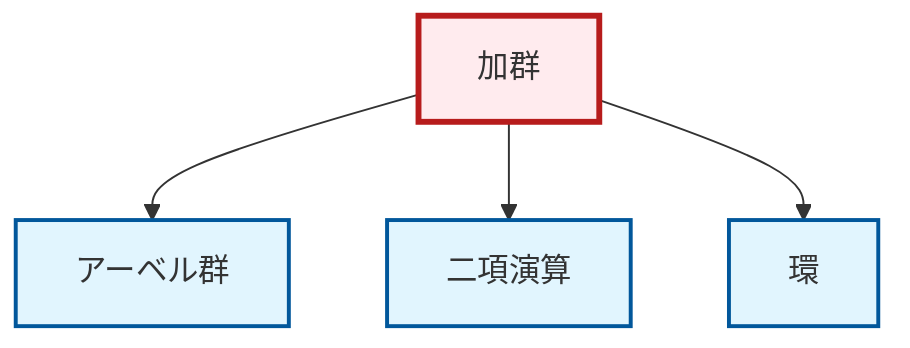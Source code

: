graph TD
    classDef definition fill:#e1f5fe,stroke:#01579b,stroke-width:2px
    classDef theorem fill:#f3e5f5,stroke:#4a148c,stroke-width:2px
    classDef axiom fill:#fff3e0,stroke:#e65100,stroke-width:2px
    classDef example fill:#e8f5e9,stroke:#1b5e20,stroke-width:2px
    classDef current fill:#ffebee,stroke:#b71c1c,stroke-width:3px
    def-binary-operation["二項演算"]:::definition
    def-module["加群"]:::definition
    def-ring["環"]:::definition
    def-abelian-group["アーベル群"]:::definition
    def-module --> def-abelian-group
    def-module --> def-binary-operation
    def-module --> def-ring
    class def-module current